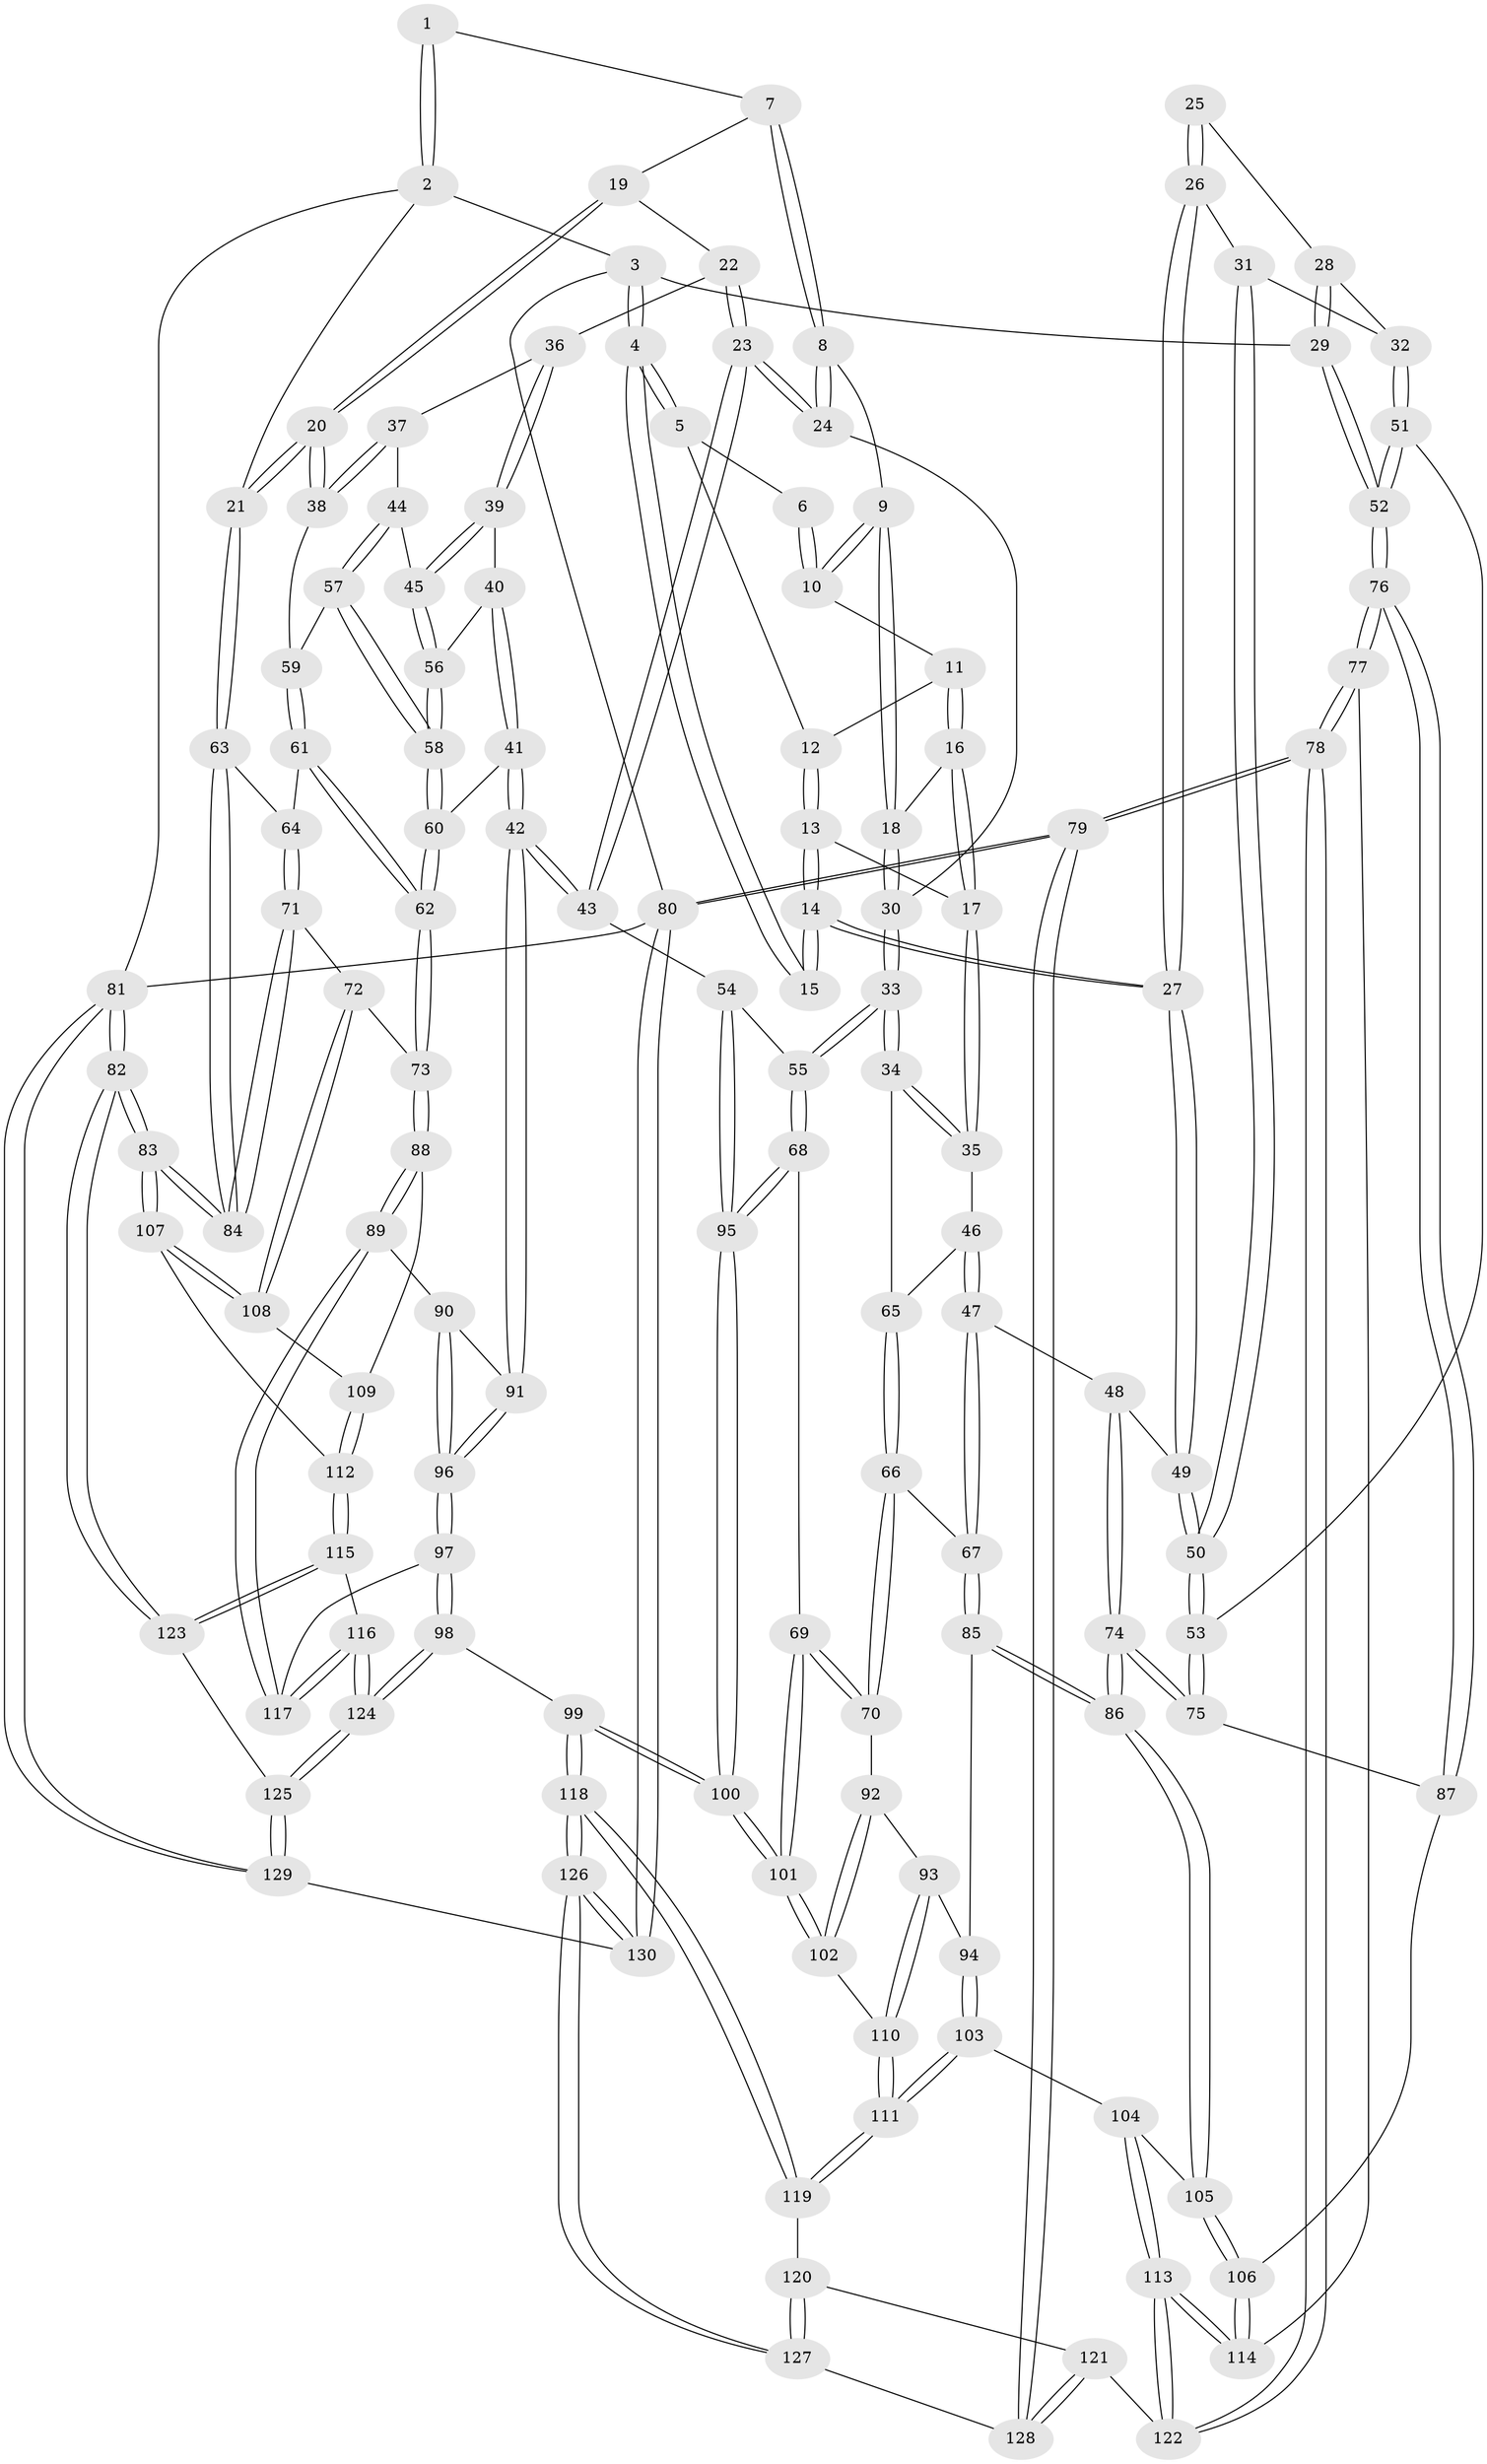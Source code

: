 // Generated by graph-tools (version 1.1) at 2025/27/03/09/25 03:27:03]
// undirected, 130 vertices, 322 edges
graph export_dot {
graph [start="1"]
  node [color=gray90,style=filled];
  1 [pos="+0.6305678090239669+0"];
  2 [pos="+1+0"];
  3 [pos="+0+0"];
  4 [pos="+0+0"];
  5 [pos="+0.27393722942624255+0"];
  6 [pos="+0.48539596536135227+0"];
  7 [pos="+0.6586740872351085+0.05469159921277538"];
  8 [pos="+0.609494763105983+0.10753715050458063"];
  9 [pos="+0.5771361948131871+0.1032503877471163"];
  10 [pos="+0.5429991823970836+0.086634334536618"];
  11 [pos="+0.4215296614266178+0.05795607580328011"];
  12 [pos="+0.2951956795498389+0"];
  13 [pos="+0.24826376449509252+0.18687089834722595"];
  14 [pos="+0.21736956635359075+0.21260412052781377"];
  15 [pos="+0.09759995993237286+0.06130538977134243"];
  16 [pos="+0.4175374560195568+0.17817547350322688"];
  17 [pos="+0.36010077302547977+0.20725364626150064"];
  18 [pos="+0.45087227428979776+0.19672828897301886"];
  19 [pos="+0.7402836784452308+0.0858315326346468"];
  20 [pos="+1+0"];
  21 [pos="+1+0"];
  22 [pos="+0.7727622034545157+0.20392542767541127"];
  23 [pos="+0.6422378360350431+0.23037114711038387"];
  24 [pos="+0.6145749328738662+0.18162322834122982"];
  25 [pos="+0.09997041956439409+0.15251875259774864"];
  26 [pos="+0.12228600250338915+0.22314044024688726"];
  27 [pos="+0.2116832143177158+0.22083919196436744"];
  28 [pos="+0+0.12931916065994475"];
  29 [pos="+0+0"];
  30 [pos="+0.48253309755377455+0.234512187774521"];
  31 [pos="+0.11582276730610683+0.22520713052274768"];
  32 [pos="+0.1000345815895373+0.22944561783736886"];
  33 [pos="+0.49401406927176106+0.3120709239585543"];
  34 [pos="+0.4600441609369143+0.3157757951285337"];
  35 [pos="+0.36535315018417513+0.25485237806997757"];
  36 [pos="+0.7771849216179496+0.2068878522572043"];
  37 [pos="+0.828903614321579+0.19181168928421607"];
  38 [pos="+1+0"];
  39 [pos="+0.7809694323914073+0.23179578504789838"];
  40 [pos="+0.7814244257516453+0.24408734948567298"];
  41 [pos="+0.7283960811227922+0.37622446105051643"];
  42 [pos="+0.6472861364899711+0.39133389002204794"];
  43 [pos="+0.6229638091025008+0.377962102070092"];
  44 [pos="+0.8866729949846663+0.2726315951084209"];
  45 [pos="+0.8848270301807487+0.27289009072682474"];
  46 [pos="+0.35440266597997133+0.30247264337814006"];
  47 [pos="+0.3079418689970358+0.37125595455843524"];
  48 [pos="+0.2427562048347698+0.3256870960647831"];
  49 [pos="+0.22304053004690122+0.3052435197388946"];
  50 [pos="+0.12545718093127625+0.37533034837452156"];
  51 [pos="+0.015256138829307908+0.35835152686296423"];
  52 [pos="+0+0.37897671861484866"];
  53 [pos="+0.09979756011502193+0.3958943023272148"];
  54 [pos="+0.5984388824780227+0.38059705894877954"];
  55 [pos="+0.5223427374658915+0.3405608582897878"];
  56 [pos="+0.8319443283328437+0.2903961930590321"];
  57 [pos="+0.8981196330889877+0.275926044399545"];
  58 [pos="+0.8282315352019375+0.3576103246689969"];
  59 [pos="+0.9163110546405968+0.2763059178379839"];
  60 [pos="+0.8162818167608786+0.39882634050775023"];
  61 [pos="+0.9315855511551666+0.34643162085574847"];
  62 [pos="+0.8505139379024782+0.4238539739790248"];
  63 [pos="+1+0.274371702544908"];
  64 [pos="+0.9492008205861201+0.34982993163061465"];
  65 [pos="+0.44108273390931046+0.3233933300176729"];
  66 [pos="+0.3441367703286515+0.4050862364111804"];
  67 [pos="+0.31438306408769434+0.3839160957790864"];
  68 [pos="+0.38462292724781255+0.4412230925575228"];
  69 [pos="+0.37641436193544153+0.44227839715551504"];
  70 [pos="+0.3673283918812455+0.4374601148653586"];
  71 [pos="+1+0.46568915633647523"];
  72 [pos="+0.8702316082795565+0.46323989738016147"];
  73 [pos="+0.8655471609605001+0.4620881643178326"];
  74 [pos="+0.17745195065831454+0.4769060299254878"];
  75 [pos="+0.12557935702128942+0.44984181155508884"];
  76 [pos="+0+0.41151549323725406"];
  77 [pos="+0+0.5111366856165095"];
  78 [pos="+0+0.9764269713213811"];
  79 [pos="+0+1"];
  80 [pos="+0+1"];
  81 [pos="+1+1"];
  82 [pos="+1+0.970379492200254"];
  83 [pos="+1+0.5775918330469343"];
  84 [pos="+1+0.5274384249902058"];
  85 [pos="+0.2164356611066581+0.48198752129109695"];
  86 [pos="+0.17858298307806614+0.47785257051134145"];
  87 [pos="+0.08114724430345886+0.5041473877916979"];
  88 [pos="+0.8288762278129633+0.5363797059689446"];
  89 [pos="+0.8067687863058002+0.5570946224824007"];
  90 [pos="+0.7774731329152771+0.5493108119104567"];
  91 [pos="+0.6572484900386621+0.4334379922067142"];
  92 [pos="+0.3454390460873321+0.4644084515162256"];
  93 [pos="+0.27339148493045967+0.5225008646340245"];
  94 [pos="+0.22395223947665033+0.48952447618690303"];
  95 [pos="+0.5200426694925937+0.4749820207291318"];
  96 [pos="+0.6364627251497511+0.5966599538874526"];
  97 [pos="+0.6114816829695713+0.6404975926061011"];
  98 [pos="+0.5835238816046294+0.6882271419096122"];
  99 [pos="+0.5034024188107152+0.6872290845914741"];
  100 [pos="+0.490303843129733+0.6490792434997336"];
  101 [pos="+0.41447603858163473+0.5742796395832328"];
  102 [pos="+0.3284107264495152+0.5630944502918845"];
  103 [pos="+0.21919050664224535+0.6014446430535387"];
  104 [pos="+0.1716734802424984+0.5740913294852795"];
  105 [pos="+0.16279238544775243+0.5555501432196698"];
  106 [pos="+0.06484983784563333+0.5714227880181603"];
  107 [pos="+1+0.5947132428342303"];
  108 [pos="+0.9556933192268506+0.5677304572506594"];
  109 [pos="+0.8850915803339823+0.5721088784316574"];
  110 [pos="+0.29044943422204483+0.5694538195910039"];
  111 [pos="+0.25594573830356343+0.6372664557434425"];
  112 [pos="+0.9240423750142649+0.6361818378267947"];
  113 [pos="+0.09227058275260962+0.6850021888695903"];
  114 [pos="+0.055762759626298335+0.5832275005403622"];
  115 [pos="+0.8699982335892379+0.703689249754827"];
  116 [pos="+0.8049603669847991+0.6928163515382993"];
  117 [pos="+0.8061038225740292+0.5805302270347076"];
  118 [pos="+0.39963158452165737+0.7877317594399024"];
  119 [pos="+0.2616555399062121+0.715934468010376"];
  120 [pos="+0.21609855515159618+0.7248101904630989"];
  121 [pos="+0.12012711475487833+0.734644324554402"];
  122 [pos="+0.09687727261212878+0.7284552213092987"];
  123 [pos="+0.9630479581266773+0.7844495173842329"];
  124 [pos="+0.7004606978661453+0.7581032080563617"];
  125 [pos="+0.730246701345147+0.8993195041027265"];
  126 [pos="+0.3906875326442525+1"];
  127 [pos="+0.19597988548459805+0.9169557039748777"];
  128 [pos="+0.16394312563560412+0.9062018967401744"];
  129 [pos="+0.7222229604688845+1"];
  130 [pos="+0.41714319009615125+1"];
  1 -- 2;
  1 -- 2;
  1 -- 7;
  2 -- 3;
  2 -- 21;
  2 -- 81;
  3 -- 4;
  3 -- 4;
  3 -- 29;
  3 -- 80;
  4 -- 5;
  4 -- 5;
  4 -- 15;
  4 -- 15;
  5 -- 6;
  5 -- 12;
  6 -- 10;
  6 -- 10;
  7 -- 8;
  7 -- 8;
  7 -- 19;
  8 -- 9;
  8 -- 24;
  8 -- 24;
  9 -- 10;
  9 -- 10;
  9 -- 18;
  9 -- 18;
  10 -- 11;
  11 -- 12;
  11 -- 16;
  11 -- 16;
  12 -- 13;
  12 -- 13;
  13 -- 14;
  13 -- 14;
  13 -- 17;
  14 -- 15;
  14 -- 15;
  14 -- 27;
  14 -- 27;
  16 -- 17;
  16 -- 17;
  16 -- 18;
  17 -- 35;
  17 -- 35;
  18 -- 30;
  18 -- 30;
  19 -- 20;
  19 -- 20;
  19 -- 22;
  20 -- 21;
  20 -- 21;
  20 -- 38;
  20 -- 38;
  21 -- 63;
  21 -- 63;
  22 -- 23;
  22 -- 23;
  22 -- 36;
  23 -- 24;
  23 -- 24;
  23 -- 43;
  23 -- 43;
  24 -- 30;
  25 -- 26;
  25 -- 26;
  25 -- 28;
  26 -- 27;
  26 -- 27;
  26 -- 31;
  27 -- 49;
  27 -- 49;
  28 -- 29;
  28 -- 29;
  28 -- 32;
  29 -- 52;
  29 -- 52;
  30 -- 33;
  30 -- 33;
  31 -- 32;
  31 -- 50;
  31 -- 50;
  32 -- 51;
  32 -- 51;
  33 -- 34;
  33 -- 34;
  33 -- 55;
  33 -- 55;
  34 -- 35;
  34 -- 35;
  34 -- 65;
  35 -- 46;
  36 -- 37;
  36 -- 39;
  36 -- 39;
  37 -- 38;
  37 -- 38;
  37 -- 44;
  38 -- 59;
  39 -- 40;
  39 -- 45;
  39 -- 45;
  40 -- 41;
  40 -- 41;
  40 -- 56;
  41 -- 42;
  41 -- 42;
  41 -- 60;
  42 -- 43;
  42 -- 43;
  42 -- 91;
  42 -- 91;
  43 -- 54;
  44 -- 45;
  44 -- 57;
  44 -- 57;
  45 -- 56;
  45 -- 56;
  46 -- 47;
  46 -- 47;
  46 -- 65;
  47 -- 48;
  47 -- 67;
  47 -- 67;
  48 -- 49;
  48 -- 74;
  48 -- 74;
  49 -- 50;
  49 -- 50;
  50 -- 53;
  50 -- 53;
  51 -- 52;
  51 -- 52;
  51 -- 53;
  52 -- 76;
  52 -- 76;
  53 -- 75;
  53 -- 75;
  54 -- 55;
  54 -- 95;
  54 -- 95;
  55 -- 68;
  55 -- 68;
  56 -- 58;
  56 -- 58;
  57 -- 58;
  57 -- 58;
  57 -- 59;
  58 -- 60;
  58 -- 60;
  59 -- 61;
  59 -- 61;
  60 -- 62;
  60 -- 62;
  61 -- 62;
  61 -- 62;
  61 -- 64;
  62 -- 73;
  62 -- 73;
  63 -- 64;
  63 -- 84;
  63 -- 84;
  64 -- 71;
  64 -- 71;
  65 -- 66;
  65 -- 66;
  66 -- 67;
  66 -- 70;
  66 -- 70;
  67 -- 85;
  67 -- 85;
  68 -- 69;
  68 -- 95;
  68 -- 95;
  69 -- 70;
  69 -- 70;
  69 -- 101;
  69 -- 101;
  70 -- 92;
  71 -- 72;
  71 -- 84;
  71 -- 84;
  72 -- 73;
  72 -- 108;
  72 -- 108;
  73 -- 88;
  73 -- 88;
  74 -- 75;
  74 -- 75;
  74 -- 86;
  74 -- 86;
  75 -- 87;
  76 -- 77;
  76 -- 77;
  76 -- 87;
  76 -- 87;
  77 -- 78;
  77 -- 78;
  77 -- 114;
  78 -- 79;
  78 -- 79;
  78 -- 122;
  78 -- 122;
  79 -- 80;
  79 -- 80;
  79 -- 128;
  79 -- 128;
  80 -- 130;
  80 -- 130;
  80 -- 81;
  81 -- 82;
  81 -- 82;
  81 -- 129;
  81 -- 129;
  82 -- 83;
  82 -- 83;
  82 -- 123;
  82 -- 123;
  83 -- 84;
  83 -- 84;
  83 -- 107;
  83 -- 107;
  85 -- 86;
  85 -- 86;
  85 -- 94;
  86 -- 105;
  86 -- 105;
  87 -- 106;
  88 -- 89;
  88 -- 89;
  88 -- 109;
  89 -- 90;
  89 -- 117;
  89 -- 117;
  90 -- 91;
  90 -- 96;
  90 -- 96;
  91 -- 96;
  91 -- 96;
  92 -- 93;
  92 -- 102;
  92 -- 102;
  93 -- 94;
  93 -- 110;
  93 -- 110;
  94 -- 103;
  94 -- 103;
  95 -- 100;
  95 -- 100;
  96 -- 97;
  96 -- 97;
  97 -- 98;
  97 -- 98;
  97 -- 117;
  98 -- 99;
  98 -- 124;
  98 -- 124;
  99 -- 100;
  99 -- 100;
  99 -- 118;
  99 -- 118;
  100 -- 101;
  100 -- 101;
  101 -- 102;
  101 -- 102;
  102 -- 110;
  103 -- 104;
  103 -- 111;
  103 -- 111;
  104 -- 105;
  104 -- 113;
  104 -- 113;
  105 -- 106;
  105 -- 106;
  106 -- 114;
  106 -- 114;
  107 -- 108;
  107 -- 108;
  107 -- 112;
  108 -- 109;
  109 -- 112;
  109 -- 112;
  110 -- 111;
  110 -- 111;
  111 -- 119;
  111 -- 119;
  112 -- 115;
  112 -- 115;
  113 -- 114;
  113 -- 114;
  113 -- 122;
  113 -- 122;
  115 -- 116;
  115 -- 123;
  115 -- 123;
  116 -- 117;
  116 -- 117;
  116 -- 124;
  116 -- 124;
  118 -- 119;
  118 -- 119;
  118 -- 126;
  118 -- 126;
  119 -- 120;
  120 -- 121;
  120 -- 127;
  120 -- 127;
  121 -- 122;
  121 -- 128;
  121 -- 128;
  123 -- 125;
  124 -- 125;
  124 -- 125;
  125 -- 129;
  125 -- 129;
  126 -- 127;
  126 -- 127;
  126 -- 130;
  126 -- 130;
  127 -- 128;
  129 -- 130;
}
